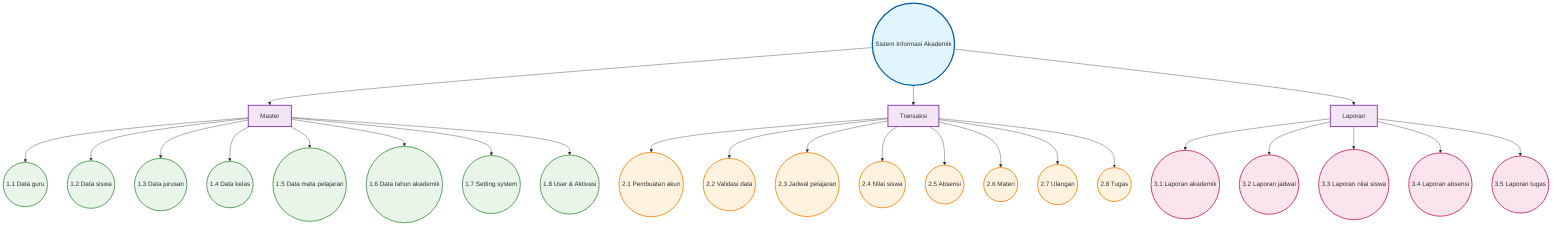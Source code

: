 flowchart TB
System((Sistem Informasi Akademik))
System --> Master
System --> Transaksi
System --> Laporan

Master --> M1((1.1 Data guru))
Master --> M2((1.2 Data siswa))
Master --> M3((1.3 Data jurusan))
Master --> M4((1.4 Data kelas))
Master --> M5((1.5 Data mata pelajaran))
Master --> M6((1.6 Data tahun akademik))
Master --> M7((1.7 Setting system))
Master --> M8((1.8 User & Aktivasi))

Transaksi --> T1((2.1 Pembuatan akun))
Transaksi --> T2((2.2 Validasi data))
Transaksi --> T3((2.3 Jadwal pelajaran))
Transaksi --> T4((2.4 Nilai siswa))
Transaksi --> T5((2.5 Absensi))
Transaksi --> T6((2.6 Materi))
Transaksi --> T7((2.7 Ulangan))
Transaksi --> T8((2.8 Tugas))

Laporan --> L1((3.1 Laporan akademik))
Laporan --> L2((3.2 Laporan jadwal))
Laporan --> L3((3.3 Laporan nilai siswa))
Laporan --> L4((3.4 Laporan absensi))
Laporan --> L5((3.5 Laporan tugas))

%% Styling
classDef root fill:#e1f5fe,stroke:#01579b,stroke-width:3px
classDef main fill:#f3e5f5,stroke:#7b1fa2,stroke-width:2px
classDef master fill:#e8f5e8,stroke:#388e3c,stroke-width:2px
classDef transaksi fill:#fff3e0,stroke:#f57c00,stroke-width:2px
classDef laporan fill:#fce4ec,stroke:#c2185b,stroke-width:2px

class System root
class Master,Transaksi,Laporan main
class M1,M2,M3,M4,M5,M6,M7,M8 master
class T1,T2,T3,T4,T5,T6,T7,T8 transaksi
class L1,L2,L3,L4,L5 laporan